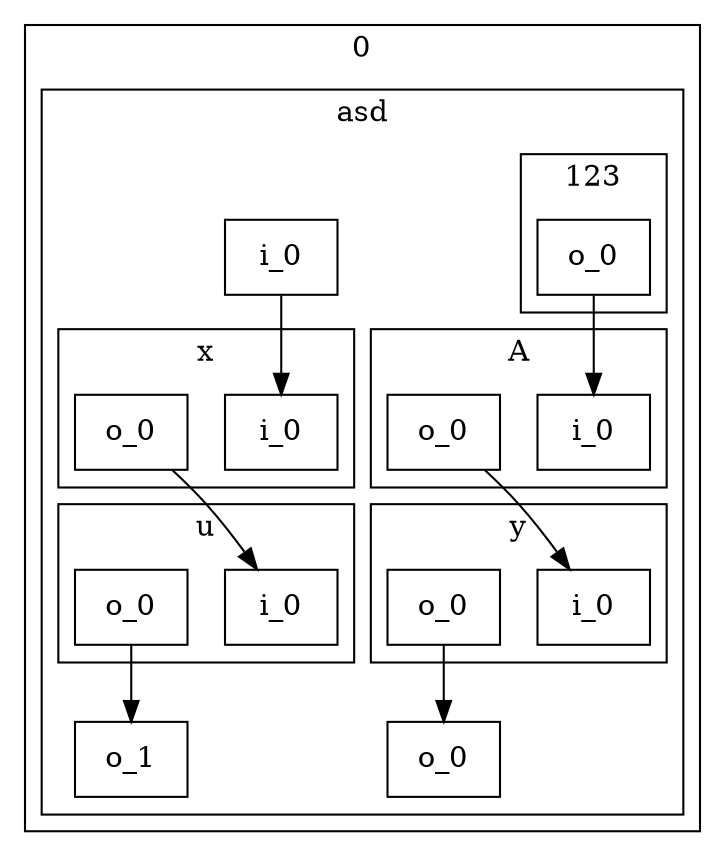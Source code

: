 digraph D {
compound=true 
node [shape=record];
subgraph clusterA12 { 
label = "0"; 
subgraph clusterA16 { 
label = "asd"; 
A0[ label = "i_0" ]; 
subgraph clusterA20 { 
label = "x"; 
A3[ label = "i_0" ]; 
A4[ label = "o_0" ]; 
} 
subgraph clusterA24 { 
label = "y"; 
A5[ label = "i_0" ]; 
A6[ label = "o_0" ]; 
} 
subgraph clusterA28 { 
label = "u"; 
A7[ label = "i_0" ]; 
A8[ label = "o_0" ]; 
} 
subgraph clusterA32 { 
label = "A"; 
A9[ label = "i_0" ]; 
A10[ label = "o_0" ]; 
} 
subgraph clusterA36 { 
label = "123"; 
A11[ label = "o_0" ]; 
} 
A1[ label = "o_0" ]; 
A2[ label = "o_1" ]; 
A0 -> A3;
A6 -> A1;
A8 -> A2;
A11 -> A9;
A10 -> A5;
A4 -> A7;
} 
} 

}

